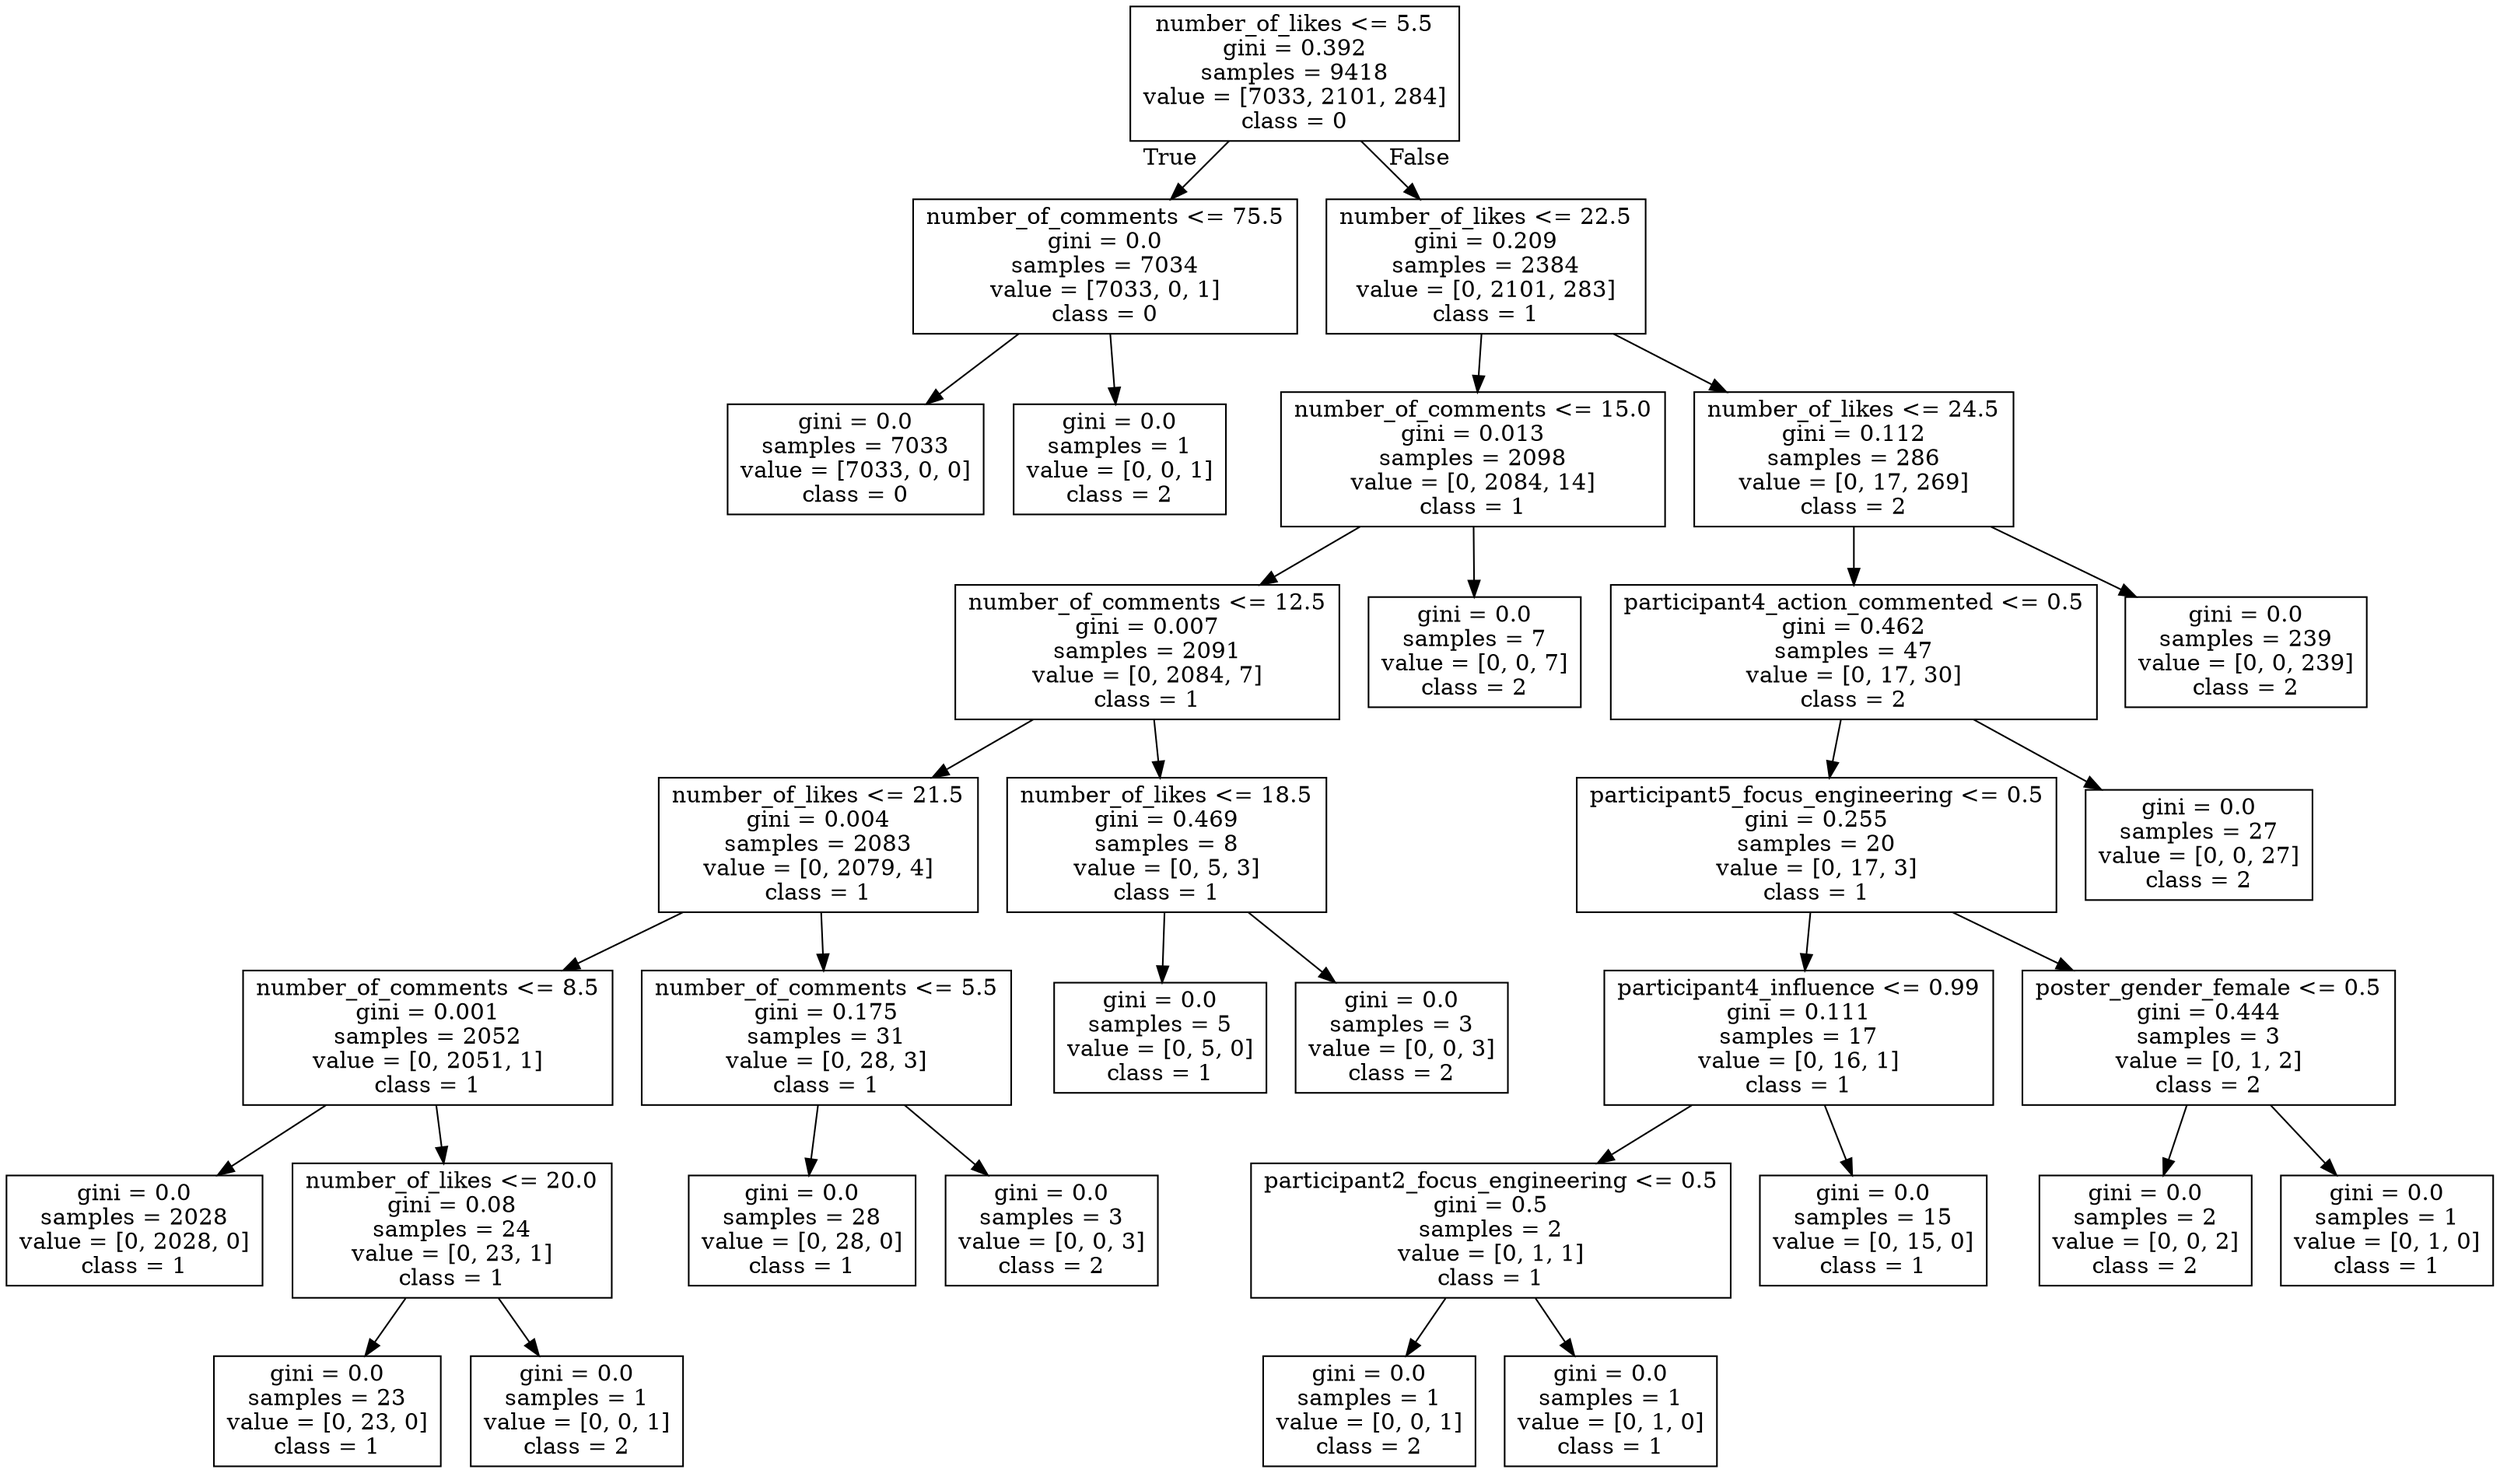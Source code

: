 digraph Tree {
node [shape=box] ;
0 [label="number_of_likes <= 5.5\ngini = 0.392\nsamples = 9418\nvalue = [7033, 2101, 284]\nclass = 0"] ;
1 [label="number_of_comments <= 75.5\ngini = 0.0\nsamples = 7034\nvalue = [7033, 0, 1]\nclass = 0"] ;
0 -> 1 [labeldistance=2.5, labelangle=45, headlabel="True"] ;
2 [label="gini = 0.0\nsamples = 7033\nvalue = [7033, 0, 0]\nclass = 0"] ;
1 -> 2 ;
3 [label="gini = 0.0\nsamples = 1\nvalue = [0, 0, 1]\nclass = 2"] ;
1 -> 3 ;
4 [label="number_of_likes <= 22.5\ngini = 0.209\nsamples = 2384\nvalue = [0, 2101, 283]\nclass = 1"] ;
0 -> 4 [labeldistance=2.5, labelangle=-45, headlabel="False"] ;
5 [label="number_of_comments <= 15.0\ngini = 0.013\nsamples = 2098\nvalue = [0, 2084, 14]\nclass = 1"] ;
4 -> 5 ;
6 [label="number_of_comments <= 12.5\ngini = 0.007\nsamples = 2091\nvalue = [0, 2084, 7]\nclass = 1"] ;
5 -> 6 ;
7 [label="number_of_likes <= 21.5\ngini = 0.004\nsamples = 2083\nvalue = [0, 2079, 4]\nclass = 1"] ;
6 -> 7 ;
8 [label="number_of_comments <= 8.5\ngini = 0.001\nsamples = 2052\nvalue = [0, 2051, 1]\nclass = 1"] ;
7 -> 8 ;
9 [label="gini = 0.0\nsamples = 2028\nvalue = [0, 2028, 0]\nclass = 1"] ;
8 -> 9 ;
10 [label="number_of_likes <= 20.0\ngini = 0.08\nsamples = 24\nvalue = [0, 23, 1]\nclass = 1"] ;
8 -> 10 ;
11 [label="gini = 0.0\nsamples = 23\nvalue = [0, 23, 0]\nclass = 1"] ;
10 -> 11 ;
12 [label="gini = 0.0\nsamples = 1\nvalue = [0, 0, 1]\nclass = 2"] ;
10 -> 12 ;
13 [label="number_of_comments <= 5.5\ngini = 0.175\nsamples = 31\nvalue = [0, 28, 3]\nclass = 1"] ;
7 -> 13 ;
14 [label="gini = 0.0\nsamples = 28\nvalue = [0, 28, 0]\nclass = 1"] ;
13 -> 14 ;
15 [label="gini = 0.0\nsamples = 3\nvalue = [0, 0, 3]\nclass = 2"] ;
13 -> 15 ;
16 [label="number_of_likes <= 18.5\ngini = 0.469\nsamples = 8\nvalue = [0, 5, 3]\nclass = 1"] ;
6 -> 16 ;
17 [label="gini = 0.0\nsamples = 5\nvalue = [0, 5, 0]\nclass = 1"] ;
16 -> 17 ;
18 [label="gini = 0.0\nsamples = 3\nvalue = [0, 0, 3]\nclass = 2"] ;
16 -> 18 ;
19 [label="gini = 0.0\nsamples = 7\nvalue = [0, 0, 7]\nclass = 2"] ;
5 -> 19 ;
20 [label="number_of_likes <= 24.5\ngini = 0.112\nsamples = 286\nvalue = [0, 17, 269]\nclass = 2"] ;
4 -> 20 ;
21 [label="participant4_action_commented <= 0.5\ngini = 0.462\nsamples = 47\nvalue = [0, 17, 30]\nclass = 2"] ;
20 -> 21 ;
22 [label="participant5_focus_engineering <= 0.5\ngini = 0.255\nsamples = 20\nvalue = [0, 17, 3]\nclass = 1"] ;
21 -> 22 ;
23 [label="participant4_influence <= 0.99\ngini = 0.111\nsamples = 17\nvalue = [0, 16, 1]\nclass = 1"] ;
22 -> 23 ;
24 [label="participant2_focus_engineering <= 0.5\ngini = 0.5\nsamples = 2\nvalue = [0, 1, 1]\nclass = 1"] ;
23 -> 24 ;
25 [label="gini = 0.0\nsamples = 1\nvalue = [0, 0, 1]\nclass = 2"] ;
24 -> 25 ;
26 [label="gini = 0.0\nsamples = 1\nvalue = [0, 1, 0]\nclass = 1"] ;
24 -> 26 ;
27 [label="gini = 0.0\nsamples = 15\nvalue = [0, 15, 0]\nclass = 1"] ;
23 -> 27 ;
28 [label="poster_gender_female <= 0.5\ngini = 0.444\nsamples = 3\nvalue = [0, 1, 2]\nclass = 2"] ;
22 -> 28 ;
29 [label="gini = 0.0\nsamples = 2\nvalue = [0, 0, 2]\nclass = 2"] ;
28 -> 29 ;
30 [label="gini = 0.0\nsamples = 1\nvalue = [0, 1, 0]\nclass = 1"] ;
28 -> 30 ;
31 [label="gini = 0.0\nsamples = 27\nvalue = [0, 0, 27]\nclass = 2"] ;
21 -> 31 ;
32 [label="gini = 0.0\nsamples = 239\nvalue = [0, 0, 239]\nclass = 2"] ;
20 -> 32 ;
}